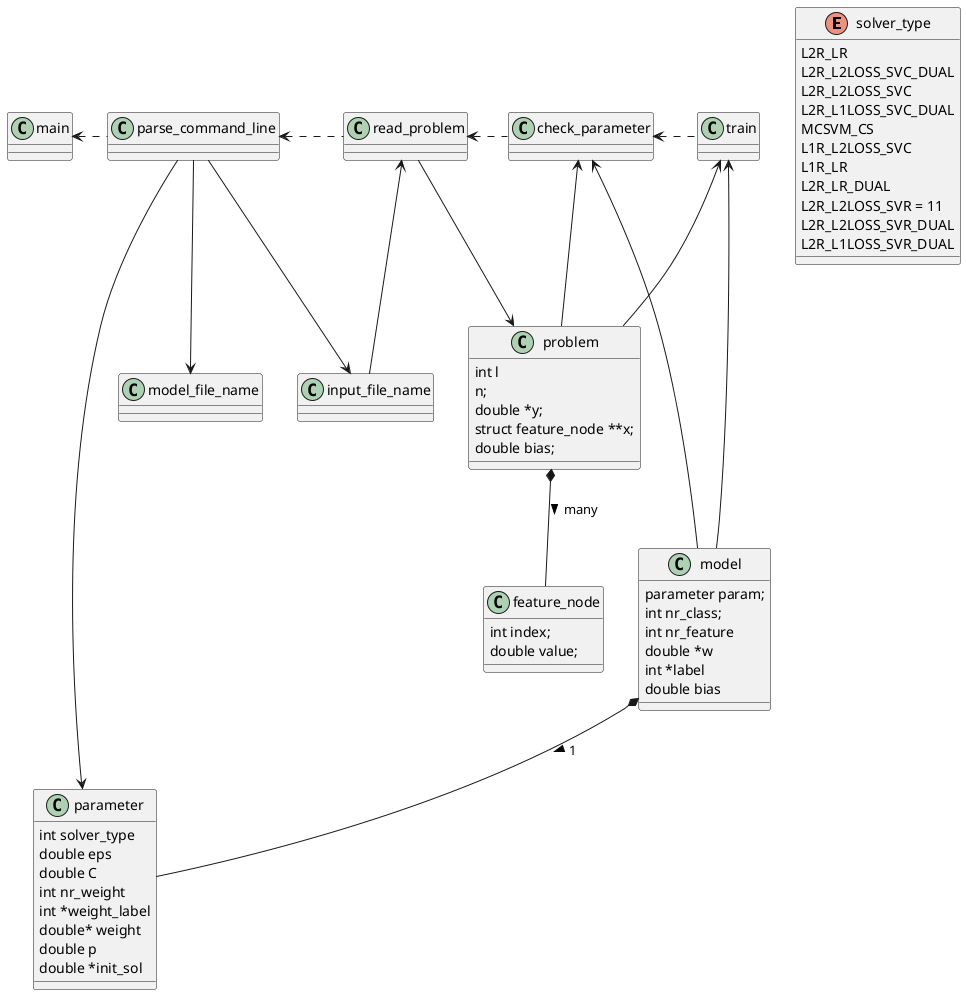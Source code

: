 @startuml



enum solver_type {
 L2R_LR
 L2R_L2LOSS_SVC_DUAL
 L2R_L2LOSS_SVC
 L2R_L1LOSS_SVC_DUAL
 MCSVM_CS
 L1R_L2LOSS_SVC
 L1R_LR
 L2R_LR_DUAL
 L2R_L2LOSS_SVR = 11
 L2R_L2LOSS_SVR_DUAL
 L2R_L1LOSS_SVR_DUAL
 }


class parameter {
	int solver_type
	double eps
	double C
	int nr_weight
	int *weight_label
	double* weight
	double p
	double *init_sol
}


class model {
    parameter param;
	int nr_class;
	int nr_feature
	double *w
	int *label
	double bias
}

class problem {
	int l
 n;
	double *y;
	struct feature_node **x;
	double bias;
}

class feature_node {
	int index;
	double value;
}

model *- parameter :  1 >
problem *-- feature_node :  many >

main <. parse_command_line
parse_command_line <. read_problem
read_problem <. check_parameter
check_parameter <. train
train <--- model
train <-- problem

'parse_command_line <-- argv
'parse_command_line <-- argc

read_problem <-- input_file_name
parse_command_line --> model_file_name
parse_command_line --> input_file_name
parse_command_line ----> parameter
check_parameter <-- model
check_parameter <- problem

read_problem --> problem

@enduml